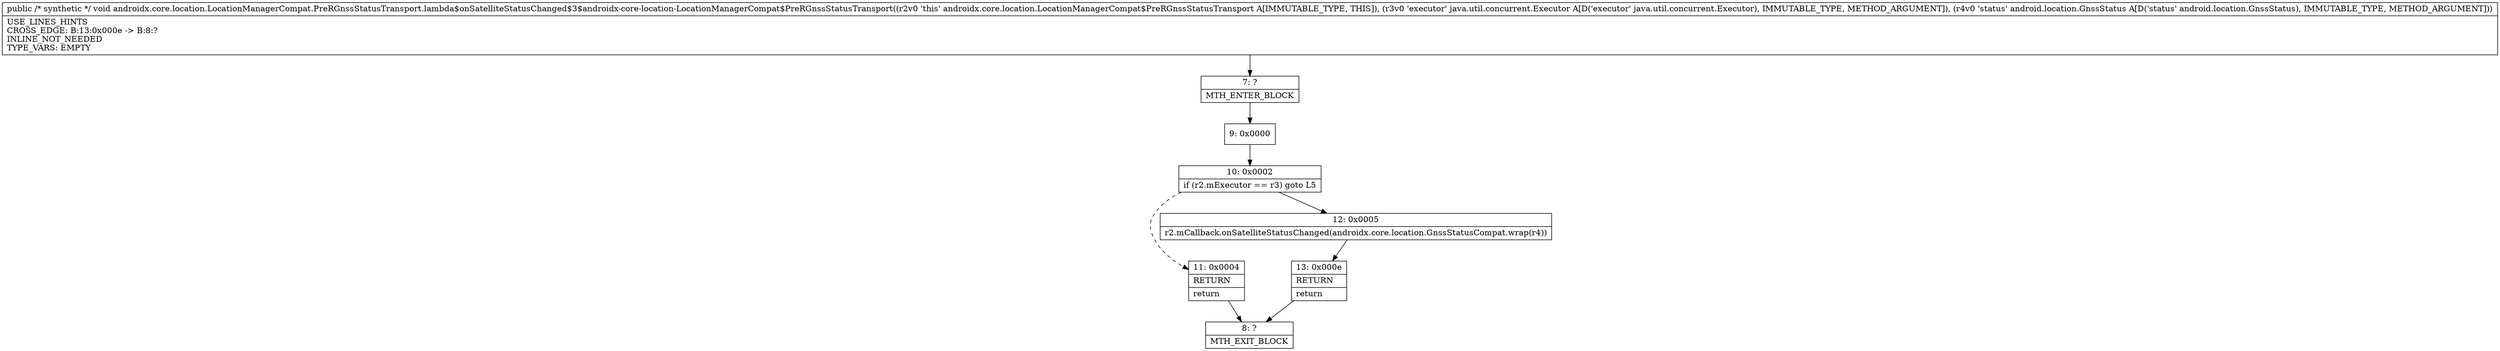 digraph "CFG forandroidx.core.location.LocationManagerCompat.PreRGnssStatusTransport.lambda$onSatelliteStatusChanged$3$androidx\-core\-location\-LocationManagerCompat$PreRGnssStatusTransport(Ljava\/util\/concurrent\/Executor;Landroid\/location\/GnssStatus;)V" {
Node_7 [shape=record,label="{7\:\ ?|MTH_ENTER_BLOCK\l}"];
Node_9 [shape=record,label="{9\:\ 0x0000}"];
Node_10 [shape=record,label="{10\:\ 0x0002|if (r2.mExecutor == r3) goto L5\l}"];
Node_11 [shape=record,label="{11\:\ 0x0004|RETURN\l|return\l}"];
Node_8 [shape=record,label="{8\:\ ?|MTH_EXIT_BLOCK\l}"];
Node_12 [shape=record,label="{12\:\ 0x0005|r2.mCallback.onSatelliteStatusChanged(androidx.core.location.GnssStatusCompat.wrap(r4))\l}"];
Node_13 [shape=record,label="{13\:\ 0x000e|RETURN\l|return\l}"];
MethodNode[shape=record,label="{public \/* synthetic *\/ void androidx.core.location.LocationManagerCompat.PreRGnssStatusTransport.lambda$onSatelliteStatusChanged$3$androidx\-core\-location\-LocationManagerCompat$PreRGnssStatusTransport((r2v0 'this' androidx.core.location.LocationManagerCompat$PreRGnssStatusTransport A[IMMUTABLE_TYPE, THIS]), (r3v0 'executor' java.util.concurrent.Executor A[D('executor' java.util.concurrent.Executor), IMMUTABLE_TYPE, METHOD_ARGUMENT]), (r4v0 'status' android.location.GnssStatus A[D('status' android.location.GnssStatus), IMMUTABLE_TYPE, METHOD_ARGUMENT]))  | USE_LINES_HINTS\lCROSS_EDGE: B:13:0x000e \-\> B:8:?\lINLINE_NOT_NEEDED\lTYPE_VARS: EMPTY\l}"];
MethodNode -> Node_7;Node_7 -> Node_9;
Node_9 -> Node_10;
Node_10 -> Node_11[style=dashed];
Node_10 -> Node_12;
Node_11 -> Node_8;
Node_12 -> Node_13;
Node_13 -> Node_8;
}

